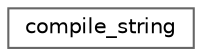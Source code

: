 digraph "类继承关系图"
{
 // LATEX_PDF_SIZE
  bgcolor="transparent";
  edge [fontname=Helvetica,fontsize=10,labelfontname=Helvetica,labelfontsize=10];
  node [fontname=Helvetica,fontsize=10,shape=box,height=0.2,width=0.4];
  rankdir="LR";
  Node0 [id="Node000000",label="compile_string",height=0.2,width=0.4,color="grey40", fillcolor="white", style="filled",URL="$structdetail_1_1compile__string.html",tooltip=" "];
}
